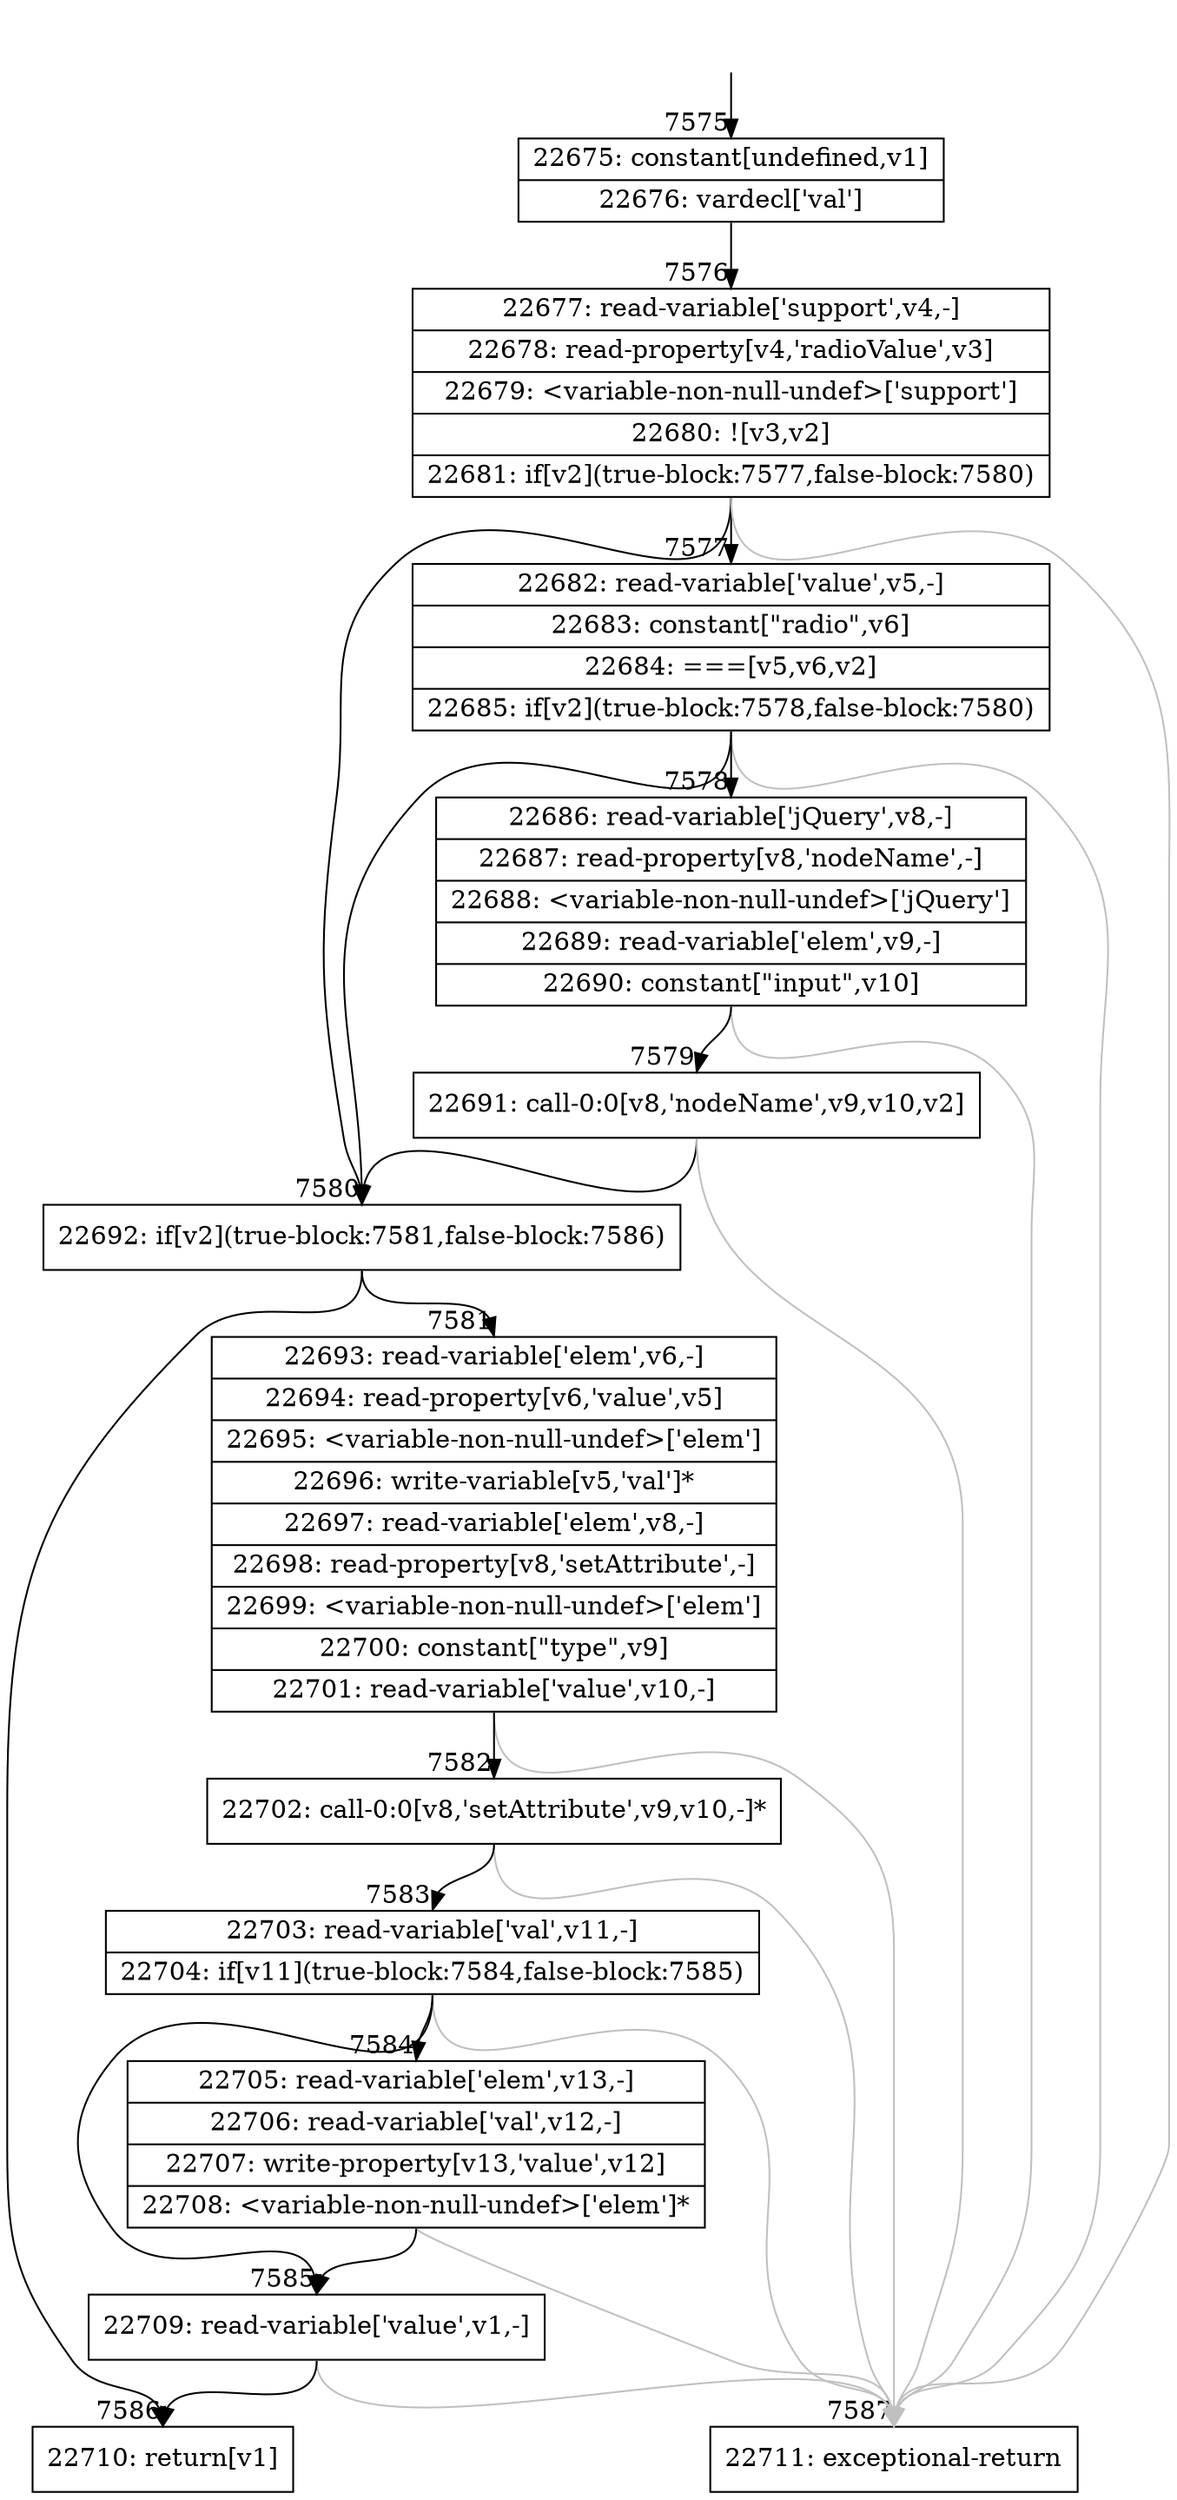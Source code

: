 digraph {
rankdir="TD"
BB_entry464[shape=none,label=""];
BB_entry464 -> BB7575 [tailport=s, headport=n, headlabel="    7575"]
BB7575 [shape=record label="{22675: constant[undefined,v1]|22676: vardecl['val']}" ] 
BB7575 -> BB7576 [tailport=s, headport=n, headlabel="      7576"]
BB7576 [shape=record label="{22677: read-variable['support',v4,-]|22678: read-property[v4,'radioValue',v3]|22679: \<variable-non-null-undef\>['support']|22680: ![v3,v2]|22681: if[v2](true-block:7577,false-block:7580)}" ] 
BB7576 -> BB7580 [tailport=s, headport=n, headlabel="      7580"]
BB7576 -> BB7577 [tailport=s, headport=n, headlabel="      7577"]
BB7576 -> BB7587 [tailport=s, headport=n, color=gray, headlabel="      7587"]
BB7577 [shape=record label="{22682: read-variable['value',v5,-]|22683: constant[\"radio\",v6]|22684: ===[v5,v6,v2]|22685: if[v2](true-block:7578,false-block:7580)}" ] 
BB7577 -> BB7580 [tailport=s, headport=n]
BB7577 -> BB7578 [tailport=s, headport=n, headlabel="      7578"]
BB7577 -> BB7587 [tailport=s, headport=n, color=gray]
BB7578 [shape=record label="{22686: read-variable['jQuery',v8,-]|22687: read-property[v8,'nodeName',-]|22688: \<variable-non-null-undef\>['jQuery']|22689: read-variable['elem',v9,-]|22690: constant[\"input\",v10]}" ] 
BB7578 -> BB7579 [tailport=s, headport=n, headlabel="      7579"]
BB7578 -> BB7587 [tailport=s, headport=n, color=gray]
BB7579 [shape=record label="{22691: call-0:0[v8,'nodeName',v9,v10,v2]}" ] 
BB7579 -> BB7580 [tailport=s, headport=n]
BB7579 -> BB7587 [tailport=s, headport=n, color=gray]
BB7580 [shape=record label="{22692: if[v2](true-block:7581,false-block:7586)}" ] 
BB7580 -> BB7581 [tailport=s, headport=n, headlabel="      7581"]
BB7580 -> BB7586 [tailport=s, headport=n, headlabel="      7586"]
BB7581 [shape=record label="{22693: read-variable['elem',v6,-]|22694: read-property[v6,'value',v5]|22695: \<variable-non-null-undef\>['elem']|22696: write-variable[v5,'val']*|22697: read-variable['elem',v8,-]|22698: read-property[v8,'setAttribute',-]|22699: \<variable-non-null-undef\>['elem']|22700: constant[\"type\",v9]|22701: read-variable['value',v10,-]}" ] 
BB7581 -> BB7582 [tailport=s, headport=n, headlabel="      7582"]
BB7581 -> BB7587 [tailport=s, headport=n, color=gray]
BB7582 [shape=record label="{22702: call-0:0[v8,'setAttribute',v9,v10,-]*}" ] 
BB7582 -> BB7583 [tailport=s, headport=n, headlabel="      7583"]
BB7582 -> BB7587 [tailport=s, headport=n, color=gray]
BB7583 [shape=record label="{22703: read-variable['val',v11,-]|22704: if[v11](true-block:7584,false-block:7585)}" ] 
BB7583 -> BB7584 [tailport=s, headport=n, headlabel="      7584"]
BB7583 -> BB7585 [tailport=s, headport=n, headlabel="      7585"]
BB7583 -> BB7587 [tailport=s, headport=n, color=gray]
BB7584 [shape=record label="{22705: read-variable['elem',v13,-]|22706: read-variable['val',v12,-]|22707: write-property[v13,'value',v12]|22708: \<variable-non-null-undef\>['elem']*}" ] 
BB7584 -> BB7585 [tailport=s, headport=n]
BB7584 -> BB7587 [tailport=s, headport=n, color=gray]
BB7585 [shape=record label="{22709: read-variable['value',v1,-]}" ] 
BB7585 -> BB7586 [tailport=s, headport=n]
BB7585 -> BB7587 [tailport=s, headport=n, color=gray]
BB7586 [shape=record label="{22710: return[v1]}" ] 
BB7587 [shape=record label="{22711: exceptional-return}" ] 
}
